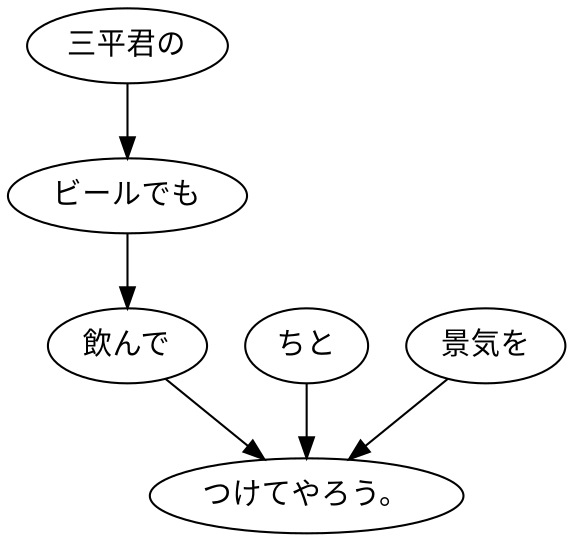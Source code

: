 digraph graph9119 {
	node0 [label="三平君の"];
	node1 [label="ビールでも"];
	node2 [label="飲んで"];
	node3 [label="ちと"];
	node4 [label="景気を"];
	node5 [label="つけてやろう。"];
	node0 -> node1;
	node1 -> node2;
	node2 -> node5;
	node3 -> node5;
	node4 -> node5;
}
